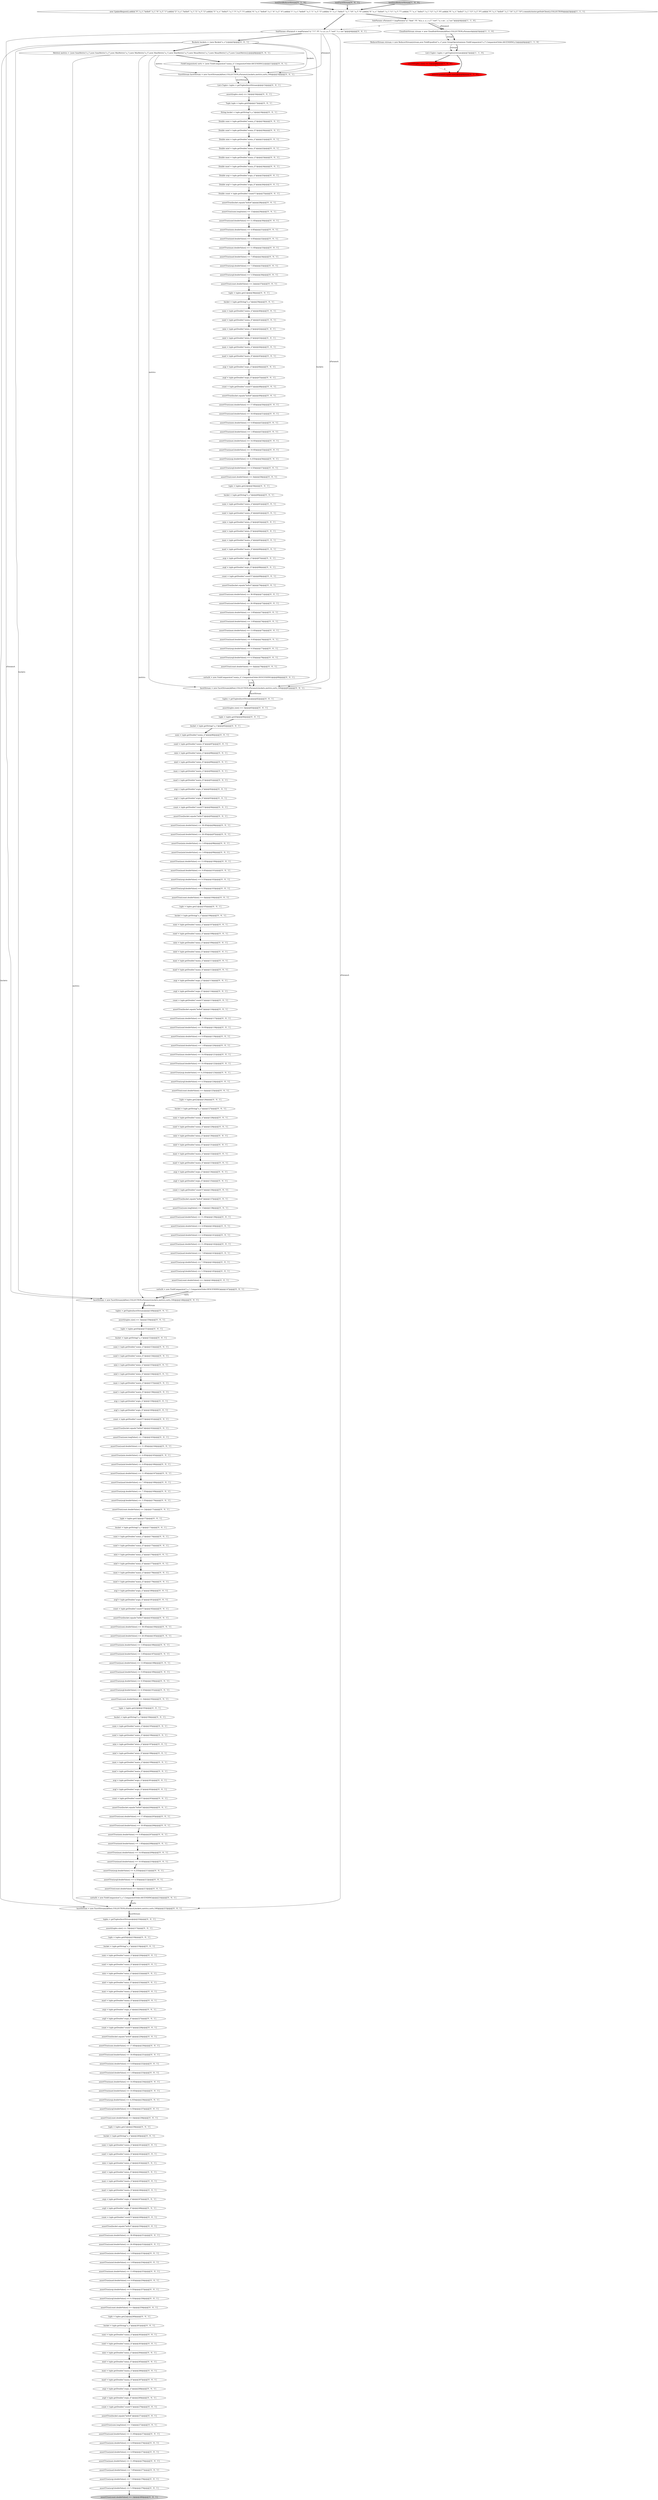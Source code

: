 digraph {
34 [style = filled, label = "avgf = tuple.getDouble(\"avg(a_f)\")@@@114@@@['0', '0', '1']", fillcolor = white, shape = ellipse image = "AAA0AAABBB3BBB"];
130 [style = filled, label = "assertTrue(sumi.doubleValue() == 38.0D)@@@184@@@['0', '0', '1']", fillcolor = white, shape = ellipse image = "AAA0AAABBB3BBB"];
113 [style = filled, label = "assertTrue(avgi.doubleValue() == 9.5D)@@@102@@@['0', '0', '1']", fillcolor = white, shape = ellipse image = "AAA0AAABBB3BBB"];
78 [style = filled, label = "minf = tuple.getDouble(\"min(a_f)\")@@@198@@@['0', '0', '1']", fillcolor = white, shape = ellipse image = "AAA0AAABBB3BBB"];
157 [style = filled, label = "mini = tuple.getDouble(\"min(a_i)\")@@@176@@@['0', '0', '1']", fillcolor = white, shape = ellipse image = "AAA0AAABBB3BBB"];
46 [style = filled, label = "sumf = tuple.getDouble(\"sum(a_f)\")@@@196@@@['0', '0', '1']", fillcolor = white, shape = ellipse image = "AAA0AAABBB3BBB"];
61 [style = filled, label = "maxi = tuple.getDouble(\"max(a_i)\")@@@90@@@['0', '0', '1']", fillcolor = white, shape = ellipse image = "AAA0AAABBB3BBB"];
71 [style = filled, label = "tuple = tuples.get(2)@@@126@@@['0', '0', '1']", fillcolor = white, shape = ellipse image = "AAA0AAABBB3BBB"];
179 [style = filled, label = "count = tuple.getDouble(\"count(*)\")@@@48@@@['0', '0', '1']", fillcolor = white, shape = ellipse image = "AAA0AAABBB3BBB"];
182 [style = filled, label = "mini = tuple.getDouble(\"min(a_i)\")@@@88@@@['0', '0', '1']", fillcolor = white, shape = ellipse image = "AAA0AAABBB3BBB"];
191 [style = filled, label = "assertTrue(count.doubleValue() == 4)@@@104@@@['0', '0', '1']", fillcolor = white, shape = ellipse image = "AAA0AAABBB3BBB"];
195 [style = filled, label = "sumi = tuple.getDouble(\"sum(a_i)\")@@@262@@@['0', '0', '1']", fillcolor = white, shape = ellipse image = "AAA0AAABBB3BBB"];
136 [style = filled, label = "Tuple tuple = tuples.get(0)@@@17@@@['0', '0', '1']", fillcolor = white, shape = ellipse image = "AAA0AAABBB3BBB"];
203 [style = filled, label = "avgi = tuple.getDouble(\"avg(a_i)\")@@@92@@@['0', '0', '1']", fillcolor = white, shape = ellipse image = "AAA0AAABBB3BBB"];
223 [style = filled, label = "assertTrue(mini.doubleValue() == 3.0D)@@@253@@@['0', '0', '1']", fillcolor = white, shape = ellipse image = "AAA0AAABBB3BBB"];
95 [style = filled, label = "assertTrue(avgf.doubleValue() == 5.5D)@@@279@@@['0', '0', '1']", fillcolor = white, shape = ellipse image = "AAA0AAABBB3BBB"];
7 [style = filled, label = "testZeroReducerStream['0', '1', '0']", fillcolor = lightgray, shape = diamond image = "AAA0AAABBB2BBB"];
144 [style = filled, label = "assertTrue(sumi.longValue() == 15)@@@272@@@['0', '0', '1']", fillcolor = white, shape = ellipse image = "AAA0AAABBB3BBB"];
54 [style = filled, label = "assertTrue(minf.doubleValue() == 3.0D)@@@187@@@['0', '0', '1']", fillcolor = white, shape = ellipse image = "AAA0AAABBB3BBB"];
27 [style = filled, label = "assertTrue(avgi.doubleValue() == 7.5D)@@@144@@@['0', '0', '1']", fillcolor = white, shape = ellipse image = "AAA0AAABBB3BBB"];
73 [style = filled, label = "bucket = tuple.getString(\"a_s\")@@@219@@@['0', '0', '1']", fillcolor = white, shape = ellipse image = "AAA0AAABBB3BBB"];
269 [style = filled, label = "count = tuple.getDouble(\"count(*)\")@@@69@@@['0', '0', '1']", fillcolor = white, shape = ellipse image = "AAA0AAABBB3BBB"];
48 [style = filled, label = "SolrParams sParamsA = mapParams(\"q\",\"*:*\",\"fl\",\"a_s,a_i,a_f\",\"sort\",\"a_s asc\")@@@4@@@['0', '0', '1']", fillcolor = white, shape = ellipse image = "AAA0AAABBB3BBB"];
40 [style = filled, label = "assertTrue(sumi.doubleValue() == 17.0D)@@@205@@@['0', '0', '1']", fillcolor = white, shape = ellipse image = "AAA0AAABBB3BBB"];
255 [style = filled, label = "count = tuple.getDouble(\"count(*)\")@@@270@@@['0', '0', '1']", fillcolor = white, shape = ellipse image = "AAA0AAABBB3BBB"];
246 [style = filled, label = "tuples = getTuples(facetStream)@@@82@@@['0', '0', '1']", fillcolor = white, shape = ellipse image = "AAA0AAABBB3BBB"];
10 [style = filled, label = "assertTrue(count.doubleValue() == 4)@@@58@@@['0', '0', '1']", fillcolor = white, shape = ellipse image = "AAA0AAABBB3BBB"];
190 [style = filled, label = "sorts(0( = new FieldComparator(\"a_s\",ComparatorOrder.ASCENDING)@@@214@@@['0', '0', '1']", fillcolor = white, shape = ellipse image = "AAA0AAABBB3BBB"];
91 [style = filled, label = "count = tuple.getDouble(\"count(*)\")@@@115@@@['0', '0', '1']", fillcolor = white, shape = ellipse image = "AAA0AAABBB3BBB"];
221 [style = filled, label = "assertTrue(avgf.doubleValue() == 6.5D)@@@103@@@['0', '0', '1']", fillcolor = white, shape = ellipse image = "AAA0AAABBB3BBB"];
47 [style = filled, label = "avgf = tuple.getDouble(\"avg(a_f)\")@@@68@@@['0', '0', '1']", fillcolor = white, shape = ellipse image = "AAA0AAABBB3BBB"];
141 [style = filled, label = "assertTrue(maxf.doubleValue() == 10.0D)@@@122@@@['0', '0', '1']", fillcolor = white, shape = ellipse image = "AAA0AAABBB3BBB"];
254 [style = filled, label = "avgf = tuple.getDouble(\"avg(a_f)\")@@@227@@@['0', '0', '1']", fillcolor = white, shape = ellipse image = "AAA0AAABBB3BBB"];
84 [style = filled, label = "assertTrue(sumf.doubleValue() == 11.0D)@@@164@@@['0', '0', '1']", fillcolor = white, shape = ellipse image = "AAA0AAABBB3BBB"];
245 [style = filled, label = "assertTrue(avgf.doubleValue() == 5.5D)@@@170@@@['0', '0', '1']", fillcolor = white, shape = ellipse image = "AAA0AAABBB3BBB"];
268 [style = filled, label = "bucket = tuple.getString(\"a_s\")@@@152@@@['0', '0', '1']", fillcolor = white, shape = ellipse image = "AAA0AAABBB3BBB"];
77 [style = filled, label = "bucket = tuple.getString(\"a_s\")@@@85@@@['0', '0', '1']", fillcolor = white, shape = ellipse image = "AAA0AAABBB3BBB"];
81 [style = filled, label = "assertTrue(sumf.doubleValue() == 11.0D)@@@139@@@['0', '0', '1']", fillcolor = white, shape = ellipse image = "AAA0AAABBB3BBB"];
213 [style = filled, label = "maxf = tuple.getDouble(\"max(a_f)\")@@@91@@@['0', '0', '1']", fillcolor = white, shape = ellipse image = "AAA0AAABBB3BBB"];
148 [style = filled, label = "sorts(0( = new FieldComparator(\"a_s\",ComparatorOrder.DESCENDING)@@@147@@@['0', '0', '1']", fillcolor = white, shape = ellipse image = "AAA0AAABBB3BBB"];
251 [style = filled, label = "tuple = tuples.get(2)@@@260@@@['0', '0', '1']", fillcolor = white, shape = ellipse image = "AAA0AAABBB3BBB"];
176 [style = filled, label = "assert(tuples.size() == 3)@@@217@@@['0', '0', '1']", fillcolor = white, shape = ellipse image = "AAA0AAABBB3BBB"];
271 [style = filled, label = "assertTrue(maxf.doubleValue() == 7.0D)@@@143@@@['0', '0', '1']", fillcolor = white, shape = ellipse image = "AAA0AAABBB3BBB"];
115 [style = filled, label = "avgf = tuple.getDouble(\"avg(a_f)\")@@@135@@@['0', '0', '1']", fillcolor = white, shape = ellipse image = "AAA0AAABBB3BBB"];
170 [style = filled, label = "assertTrue(sumi.longValue() == 15)@@@163@@@['0', '0', '1']", fillcolor = white, shape = ellipse image = "AAA0AAABBB3BBB"];
22 [style = filled, label = "assertTrue(maxi.doubleValue() == 13.0D)@@@75@@@['0', '0', '1']", fillcolor = white, shape = ellipse image = "AAA0AAABBB3BBB"];
100 [style = filled, label = "assertTrue(sumi.longValue() == 15)@@@138@@@['0', '0', '1']", fillcolor = white, shape = ellipse image = "AAA0AAABBB3BBB"];
140 [style = filled, label = "assertTrue(mini.doubleValue() == 3.0D)@@@186@@@['0', '0', '1']", fillcolor = white, shape = ellipse image = "AAA0AAABBB3BBB"];
150 [style = filled, label = "assertTrue(sumf.doubleValue() == 18.0D)@@@51@@@['0', '0', '1']", fillcolor = white, shape = ellipse image = "AAA0AAABBB3BBB"];
202 [style = filled, label = "minf = tuple.getDouble(\"min(a_f)\")@@@223@@@['0', '0', '1']", fillcolor = white, shape = ellipse image = "AAA0AAABBB3BBB"];
217 [style = filled, label = "avgf = tuple.getDouble(\"avg(a_f)\")@@@181@@@['0', '0', '1']", fillcolor = white, shape = ellipse image = "AAA0AAABBB3BBB"];
232 [style = filled, label = "avgi = tuple.getDouble(\"avg(a_i)\")@@@67@@@['0', '0', '1']", fillcolor = white, shape = ellipse image = "AAA0AAABBB3BBB"];
258 [style = filled, label = "assertTrue(count.doubleValue() == 4)@@@125@@@['0', '0', '1']", fillcolor = white, shape = ellipse image = "AAA0AAABBB3BBB"];
79 [style = filled, label = "sorts(0( = new FieldComparator(\"sum(a_i)\",ComparatorOrder.DESCENDING)@@@80@@@['0', '0', '1']", fillcolor = white, shape = ellipse image = "AAA0AAABBB3BBB"];
249 [style = filled, label = "tuple = tuples.get(0)@@@84@@@['0', '0', '1']", fillcolor = white, shape = ellipse image = "AAA0AAABBB3BBB"];
239 [style = filled, label = "assertTrue(maxi.doubleValue() == 13.0D)@@@188@@@['0', '0', '1']", fillcolor = white, shape = ellipse image = "AAA0AAABBB3BBB"];
36 [style = filled, label = "assertTrue(minf.doubleValue() == 1.0D)@@@233@@@['0', '0', '1']", fillcolor = white, shape = ellipse image = "AAA0AAABBB3BBB"];
90 [style = filled, label = "Double count = tuple.getDouble(\"count(*)\")@@@27@@@['0', '0', '1']", fillcolor = white, shape = ellipse image = "AAA0AAABBB3BBB"];
241 [style = filled, label = "tuple = tuples.get(0)@@@218@@@['0', '0', '1']", fillcolor = white, shape = ellipse image = "AAA0AAABBB3BBB"];
153 [style = filled, label = "assertTrue(bucket.equals(\"hello0\"))@@@229@@@['0', '0', '1']", fillcolor = white, shape = ellipse image = "AAA0AAABBB3BBB"];
172 [style = filled, label = "assertTrue(mini.doubleValue() == 4.0D)@@@274@@@['0', '0', '1']", fillcolor = white, shape = ellipse image = "AAA0AAABBB3BBB"];
262 [style = filled, label = "testFacetStream['0', '0', '1']", fillcolor = lightgray, shape = diamond image = "AAA0AAABBB3BBB"];
147 [style = filled, label = "sumf = tuple.getDouble(\"sum(a_f)\")@@@263@@@['0', '0', '1']", fillcolor = white, shape = ellipse image = "AAA0AAABBB3BBB"];
42 [style = filled, label = "mini = tuple.getDouble(\"min(a_i)\")@@@264@@@['0', '0', '1']", fillcolor = white, shape = ellipse image = "AAA0AAABBB3BBB"];
180 [style = filled, label = "assertTrue(sumi.doubleValue() == 17.0D)@@@230@@@['0', '0', '1']", fillcolor = white, shape = ellipse image = "AAA0AAABBB3BBB"];
263 [style = filled, label = "maxi = tuple.getDouble(\"max(a_i)\")@@@65@@@['0', '0', '1']", fillcolor = white, shape = ellipse image = "AAA0AAABBB3BBB"];
275 [style = filled, label = "maxf = tuple.getDouble(\"max(a_f)\")@@@66@@@['0', '0', '1']", fillcolor = white, shape = ellipse image = "AAA0AAABBB3BBB"];
270 [style = filled, label = "assertTrue(maxf.doubleValue() == 7.0D)@@@34@@@['0', '0', '1']", fillcolor = white, shape = ellipse image = "AAA0AAABBB3BBB"];
109 [style = filled, label = "avgf = tuple.getDouble(\"avg(a_f)\")@@@47@@@['0', '0', '1']", fillcolor = white, shape = ellipse image = "AAA0AAABBB3BBB"];
57 [style = filled, label = "facetStream = new FacetStream(zkHost,COLLECTION,sParamsA,buckets,metrics,sorts,100)@@@148@@@['0', '0', '1']", fillcolor = white, shape = ellipse image = "AAA0AAABBB3BBB"];
264 [style = filled, label = "sumi = tuple.getDouble(\"sum(a_i)\")@@@128@@@['0', '0', '1']", fillcolor = white, shape = ellipse image = "AAA0AAABBB3BBB"];
158 [style = filled, label = "assertTrue(maxi.doubleValue() == 13.0D)@@@100@@@['0', '0', '1']", fillcolor = white, shape = ellipse image = "AAA0AAABBB3BBB"];
162 [style = filled, label = "assertTrue(maxi.doubleValue() == 11.0D)@@@142@@@['0', '0', '1']", fillcolor = white, shape = ellipse image = "AAA0AAABBB3BBB"];
131 [style = filled, label = "assertTrue(maxi.doubleValue() == 14.0D)@@@54@@@['0', '0', '1']", fillcolor = white, shape = ellipse image = "AAA0AAABBB3BBB"];
19 [style = filled, label = "assertTrue(bucket.equals(\"hello3\"))@@@95@@@['0', '0', '1']", fillcolor = white, shape = ellipse image = "AAA0AAABBB3BBB"];
154 [style = filled, label = "assertTrue(avgi.doubleValue() == 4.25D)@@@123@@@['0', '0', '1']", fillcolor = white, shape = ellipse image = "AAA0AAABBB3BBB"];
32 [style = filled, label = "assertTrue(maxf.doubleValue() == 7.0D)@@@277@@@['0', '0', '1']", fillcolor = white, shape = ellipse image = "AAA0AAABBB3BBB"];
93 [style = filled, label = "List<Tuple> tuples = getTuples(facetStream)@@@15@@@['0', '0', '1']", fillcolor = white, shape = ellipse image = "AAA0AAABBB3BBB"];
107 [style = filled, label = "assertTrue(maxi.doubleValue() == 11.0D)@@@276@@@['0', '0', '1']", fillcolor = white, shape = ellipse image = "AAA0AAABBB3BBB"];
106 [style = filled, label = "maxi = tuple.getDouble(\"max(a_i)\")@@@245@@@['0', '0', '1']", fillcolor = white, shape = ellipse image = "AAA0AAABBB3BBB"];
51 [style = filled, label = "assertTrue(minf.doubleValue() == 1.0D)@@@120@@@['0', '0', '1']", fillcolor = white, shape = ellipse image = "AAA0AAABBB3BBB"];
112 [style = filled, label = "assertTrue(mini.doubleValue() == 0.0D)@@@207@@@['0', '0', '1']", fillcolor = white, shape = ellipse image = "AAA0AAABBB3BBB"];
122 [style = filled, label = "assertTrue(minf.doubleValue() == 3.0D)@@@99@@@['0', '0', '1']", fillcolor = white, shape = ellipse image = "AAA0AAABBB3BBB"];
126 [style = filled, label = "assertTrue(avgf.doubleValue() == 6.5D)@@@78@@@['0', '0', '1']", fillcolor = white, shape = ellipse image = "AAA0AAABBB3BBB"];
149 [style = filled, label = "maxf = tuple.getDouble(\"max(a_f)\")@@@112@@@['0', '0', '1']", fillcolor = white, shape = ellipse image = "AAA0AAABBB3BBB"];
97 [style = filled, label = "assertTrue(sumf.doubleValue() == 11.0D)@@@273@@@['0', '0', '1']", fillcolor = white, shape = ellipse image = "AAA0AAABBB3BBB"];
207 [style = filled, label = "assertTrue(avgi.doubleValue() == 4.25D)@@@211@@@['0', '0', '1']", fillcolor = white, shape = ellipse image = "AAA0AAABBB3BBB"];
208 [style = filled, label = "sumi = tuple.getDouble(\"sum(a_i)\")@@@61@@@['0', '0', '1']", fillcolor = white, shape = ellipse image = "AAA0AAABBB3BBB"];
41 [style = filled, label = "assertTrue(maxf.doubleValue() == 10.0D)@@@55@@@['0', '0', '1']", fillcolor = white, shape = ellipse image = "AAA0AAABBB3BBB"];
168 [style = filled, label = "minf = tuple.getDouble(\"min(a_f)\")@@@177@@@['0', '0', '1']", fillcolor = white, shape = ellipse image = "AAA0AAABBB3BBB"];
261 [style = filled, label = "bucket = tuple.getString(\"a_s\")@@@39@@@['0', '0', '1']", fillcolor = white, shape = ellipse image = "AAA0AAABBB3BBB"];
257 [style = filled, label = "assertTrue(maxi.doubleValue() == 14.0D)@@@209@@@['0', '0', '1']", fillcolor = white, shape = ellipse image = "AAA0AAABBB3BBB"];
194 [style = filled, label = "minf = tuple.getDouble(\"min(a_f)\")@@@89@@@['0', '0', '1']", fillcolor = white, shape = ellipse image = "AAA0AAABBB3BBB"];
267 [style = filled, label = "avgf = tuple.getDouble(\"avg(a_f)\")@@@93@@@['0', '0', '1']", fillcolor = white, shape = ellipse image = "AAA0AAABBB3BBB"];
110 [style = filled, label = "assertTrue(sumi.doubleValue() == 17.0D)@@@117@@@['0', '0', '1']", fillcolor = white, shape = ellipse image = "AAA0AAABBB3BBB"];
20 [style = filled, label = "assertTrue(avgf.doubleValue() == 4.5D)@@@212@@@['0', '0', '1']", fillcolor = white, shape = ellipse image = "AAA0AAABBB3BBB"];
9 [style = filled, label = "assertTrue(minf.doubleValue() == 1.0D)@@@208@@@['0', '0', '1']", fillcolor = white, shape = ellipse image = "AAA0AAABBB3BBB"];
74 [style = filled, label = "assertTrue(avgi.doubleValue() == 7.5D)@@@278@@@['0', '0', '1']", fillcolor = white, shape = ellipse image = "AAA0AAABBB3BBB"];
116 [style = filled, label = "Metric(( metrics = {new SumMetric(\"a_i\"),new SumMetric(\"a_f\"),new MinMetric(\"a_i\"),new MinMetric(\"a_f\"),new MaxMetric(\"a_i\"),new MaxMetric(\"a_f\"),new MeanMetric(\"a_i\"),new MeanMetric(\"a_f\"),new CountMetric()}@@@8@@@['0', '0', '1']", fillcolor = white, shape = ellipse image = "AAA0AAABBB3BBB"];
56 [style = filled, label = "sumf = tuple.getDouble(\"sum(a_f)\")@@@108@@@['0', '0', '1']", fillcolor = white, shape = ellipse image = "AAA0AAABBB3BBB"];
175 [style = filled, label = "assertTrue(sumi.doubleValue() == 38.0D)@@@96@@@['0', '0', '1']", fillcolor = white, shape = ellipse image = "AAA0AAABBB3BBB"];
44 [style = filled, label = "assertTrue(count.doubleValue() == 4)@@@259@@@['0', '0', '1']", fillcolor = white, shape = ellipse image = "AAA0AAABBB3BBB"];
201 [style = filled, label = "tuples = getTuples(facetStream)@@@149@@@['0', '0', '1']", fillcolor = white, shape = ellipse image = "AAA0AAABBB3BBB"];
98 [style = filled, label = "assertTrue(bucket.equals(\"hello0\"))@@@116@@@['0', '0', '1']", fillcolor = white, shape = ellipse image = "AAA0AAABBB3BBB"];
104 [style = filled, label = "assertTrue(count.doubleValue() == 4)@@@79@@@['0', '0', '1']", fillcolor = white, shape = ellipse image = "AAA0AAABBB3BBB"];
165 [style = filled, label = "Double avgi = tuple.getDouble(\"avg(a_i)\")@@@25@@@['0', '0', '1']", fillcolor = white, shape = ellipse image = "AAA0AAABBB3BBB"];
193 [style = filled, label = "assertTrue(minf.doubleValue() == 4.0D)@@@166@@@['0', '0', '1']", fillcolor = white, shape = ellipse image = "AAA0AAABBB3BBB"];
88 [style = filled, label = "assertTrue(sumf.doubleValue() == 18.0D)@@@206@@@['0', '0', '1']", fillcolor = white, shape = ellipse image = "AAA0AAABBB3BBB"];
231 [style = filled, label = "bucket = tuple.getString(\"a_s\")@@@240@@@['0', '0', '1']", fillcolor = white, shape = ellipse image = "AAA0AAABBB3BBB"];
233 [style = filled, label = "assertTrue(minf.doubleValue() == 3.0D)@@@74@@@['0', '0', '1']", fillcolor = white, shape = ellipse image = "AAA0AAABBB3BBB"];
266 [style = filled, label = "assert(tuples.size() == 3)@@@16@@@['0', '0', '1']", fillcolor = white, shape = ellipse image = "AAA0AAABBB3BBB"];
279 [style = filled, label = "avgi = tuple.getDouble(\"avg(a_i)\")@@@159@@@['0', '0', '1']", fillcolor = white, shape = ellipse image = "AAA0AAABBB3BBB"];
218 [style = filled, label = "maxi = tuple.getDouble(\"max(a_i)\")@@@132@@@['0', '0', '1']", fillcolor = white, shape = ellipse image = "AAA0AAABBB3BBB"];
265 [style = filled, label = "assertTrue(avgf.doubleValue() == 6.5D)@@@191@@@['0', '0', '1']", fillcolor = white, shape = ellipse image = "AAA0AAABBB3BBB"];
58 [style = filled, label = "avgi = tuple.getDouble(\"avg(a_i)\")@@@201@@@['0', '0', '1']", fillcolor = white, shape = ellipse image = "AAA0AAABBB3BBB"];
156 [style = filled, label = "assertTrue(mini.doubleValue() == 3.0D)@@@73@@@['0', '0', '1']", fillcolor = white, shape = ellipse image = "AAA0AAABBB3BBB"];
197 [style = filled, label = "tuple = tuples.get(1)@@@105@@@['0', '0', '1']", fillcolor = white, shape = ellipse image = "AAA0AAABBB3BBB"];
38 [style = filled, label = "Double mini = tuple.getDouble(\"min(a_i)\")@@@21@@@['0', '0', '1']", fillcolor = white, shape = ellipse image = "AAA0AAABBB3BBB"];
171 [style = filled, label = "assertTrue(avgi.doubleValue() == 9.5D)@@@190@@@['0', '0', '1']", fillcolor = white, shape = ellipse image = "AAA0AAABBB3BBB"];
99 [style = filled, label = "assertTrue(sumf.doubleValue() == 18.0D)@@@231@@@['0', '0', '1']", fillcolor = white, shape = ellipse image = "AAA0AAABBB3BBB"];
120 [style = filled, label = "assertTrue(avgf.doubleValue() == 4.5D)@@@57@@@['0', '0', '1']", fillcolor = white, shape = ellipse image = "AAA0AAABBB3BBB"];
272 [style = filled, label = "sumi = tuple.getDouble(\"sum(a_i)\")@@@195@@@['0', '0', '1']", fillcolor = white, shape = ellipse image = "AAA0AAABBB3BBB"];
226 [style = filled, label = "assertTrue(count.doubleValue() == 2)@@@146@@@['0', '0', '1']", fillcolor = white, shape = ellipse image = "AAA0AAABBB3BBB"];
16 [style = filled, label = "assertTrue(mini.doubleValue() == 3.0D)@@@98@@@['0', '0', '1']", fillcolor = white, shape = ellipse image = "AAA0AAABBB3BBB"];
159 [style = filled, label = "minf = tuple.getDouble(\"min(a_f)\")@@@156@@@['0', '0', '1']", fillcolor = white, shape = ellipse image = "AAA0AAABBB3BBB"];
45 [style = filled, label = "maxf = tuple.getDouble(\"max(a_f)\")@@@267@@@['0', '0', '1']", fillcolor = white, shape = ellipse image = "AAA0AAABBB3BBB"];
237 [style = filled, label = "mini = tuple.getDouble(\"min(a_i)\")@@@42@@@['0', '0', '1']", fillcolor = white, shape = ellipse image = "AAA0AAABBB3BBB"];
62 [style = filled, label = "assertTrue(maxf.doubleValue() == 7.0D)@@@168@@@['0', '0', '1']", fillcolor = white, shape = ellipse image = "AAA0AAABBB3BBB"];
21 [style = filled, label = "assertTrue(maxi.doubleValue() == 14.0D)@@@234@@@['0', '0', '1']", fillcolor = white, shape = ellipse image = "AAA0AAABBB3BBB"];
29 [style = filled, label = "assertTrue(bucket.equals(\"hello0\"))@@@204@@@['0', '0', '1']", fillcolor = white, shape = ellipse image = "AAA0AAABBB3BBB"];
169 [style = filled, label = "assertTrue(sumf.doubleValue() == 26.0D)@@@185@@@['0', '0', '1']", fillcolor = white, shape = ellipse image = "AAA0AAABBB3BBB"];
30 [style = filled, label = "assertTrue(bucket.equals(\"hello4\"))@@@137@@@['0', '0', '1']", fillcolor = white, shape = ellipse image = "AAA0AAABBB3BBB"];
234 [style = filled, label = "maxf = tuple.getDouble(\"max(a_f)\")@@@45@@@['0', '0', '1']", fillcolor = white, shape = ellipse image = "AAA0AAABBB3BBB"];
192 [style = filled, label = "minf = tuple.getDouble(\"min(a_f)\")@@@43@@@['0', '0', '1']", fillcolor = white, shape = ellipse image = "AAA0AAABBB3BBB"];
243 [style = filled, label = "maxf = tuple.getDouble(\"max(a_f)\")@@@246@@@['0', '0', '1']", fillcolor = white, shape = ellipse image = "AAA0AAABBB3BBB"];
128 [style = filled, label = "sumi = tuple.getDouble(\"sum(a_i)\")@@@107@@@['0', '0', '1']", fillcolor = white, shape = ellipse image = "AAA0AAABBB3BBB"];
70 [style = filled, label = "assertTrue(bucket.equals(\"hello3\"))@@@183@@@['0', '0', '1']", fillcolor = white, shape = ellipse image = "AAA0AAABBB3BBB"];
24 [style = filled, label = "maxi = tuple.getDouble(\"max(a_i)\")@@@44@@@['0', '0', '1']", fillcolor = white, shape = ellipse image = "AAA0AAABBB3BBB"];
167 [style = filled, label = "assertTrue(minf.doubleValue() == 3.0D)@@@254@@@['0', '0', '1']", fillcolor = white, shape = ellipse image = "AAA0AAABBB3BBB"];
252 [style = filled, label = "assertTrue(count.doubleValue() == 4)@@@238@@@['0', '0', '1']", fillcolor = white, shape = ellipse image = "AAA0AAABBB3BBB"];
198 [style = filled, label = "avgf = tuple.getDouble(\"avg(a_f)\")@@@269@@@['0', '0', '1']", fillcolor = white, shape = ellipse image = "AAA0AAABBB3BBB"];
3 [style = filled, label = "SolrParams sParamsA = mapParams(\"q\",\"blah\",\"fl\",\"id,a_s, a_i, a_f\",\"sort\",\"a_s asc , a_f asc\")@@@4@@@['1', '1', '0']", fillcolor = white, shape = ellipse image = "AAA0AAABBB1BBB"];
117 [style = filled, label = "assertTrue(minf.doubleValue() == 4.0D)@@@32@@@['0', '0', '1']", fillcolor = white, shape = ellipse image = "AAA0AAABBB3BBB"];
83 [style = filled, label = "maxf = tuple.getDouble(\"max(a_f)\")@@@225@@@['0', '0', '1']", fillcolor = white, shape = ellipse image = "AAA0AAABBB3BBB"];
152 [style = filled, label = "assertTrue(avgi.doubleValue() == 7.5D)@@@35@@@['0', '0', '1']", fillcolor = white, shape = ellipse image = "AAA0AAABBB3BBB"];
59 [style = filled, label = "assertTrue(maxi.doubleValue() == 14.0D)@@@121@@@['0', '0', '1']", fillcolor = white, shape = ellipse image = "AAA0AAABBB3BBB"];
123 [style = filled, label = "maxf = tuple.getDouble(\"max(a_f)\")@@@158@@@['0', '0', '1']", fillcolor = white, shape = ellipse image = "AAA0AAABBB3BBB"];
181 [style = filled, label = "assertTrue(bucket.equals(\"hello3\"))@@@250@@@['0', '0', '1']", fillcolor = white, shape = ellipse image = "AAA0AAABBB3BBB"];
76 [style = filled, label = "assertTrue(avgf.doubleValue() == 5.5D)@@@36@@@['0', '0', '1']", fillcolor = white, shape = ellipse image = "AAA0AAABBB3BBB"];
259 [style = filled, label = "assertTrue(avgf.doubleValue() == 5.5D)@@@145@@@['0', '0', '1']", fillcolor = white, shape = ellipse image = "AAA0AAABBB3BBB"];
39 [style = filled, label = "bucket = tuple.getString(\"a_s\")@@@173@@@['0', '0', '1']", fillcolor = white, shape = ellipse image = "AAA0AAABBB3BBB"];
86 [style = filled, label = "sumi = tuple.getDouble(\"sum(a_i)\")@@@220@@@['0', '0', '1']", fillcolor = white, shape = ellipse image = "AAA0AAABBB3BBB"];
240 [style = filled, label = "tuple = tuples.get(1)@@@239@@@['0', '0', '1']", fillcolor = white, shape = ellipse image = "AAA0AAABBB3BBB"];
8 [style = filled, label = "assertEquals(0,tuples.size())@@@8@@@['0', '1', '0']", fillcolor = red, shape = ellipse image = "AAA1AAABBB2BBB"];
66 [style = filled, label = "assertTrue(maxf.doubleValue() == 9.0D)@@@101@@@['0', '0', '1']", fillcolor = white, shape = ellipse image = "AAA0AAABBB3BBB"];
87 [style = filled, label = "sumf = tuple.getDouble(\"sum(a_f)\")@@@175@@@['0', '0', '1']", fillcolor = white, shape = ellipse image = "AAA0AAABBB3BBB"];
186 [style = filled, label = "mini = tuple.getDouble(\"min(a_i)\")@@@130@@@['0', '0', '1']", fillcolor = white, shape = ellipse image = "AAA0AAABBB3BBB"];
219 [style = filled, label = "assertTrue(avgi.doubleValue() == 4.25D)@@@236@@@['0', '0', '1']", fillcolor = white, shape = ellipse image = "AAA0AAABBB3BBB"];
145 [style = filled, label = "assertTrue(sumi.doubleValue() == 17.0D)@@@50@@@['0', '0', '1']", fillcolor = white, shape = ellipse image = "AAA0AAABBB3BBB"];
151 [style = filled, label = "assertTrue(mini.doubleValue() == 4.0D)@@@165@@@['0', '0', '1']", fillcolor = white, shape = ellipse image = "AAA0AAABBB3BBB"];
132 [style = filled, label = "count = tuple.getDouble(\"count(*)\")@@@161@@@['0', '0', '1']", fillcolor = white, shape = ellipse image = "AAA0AAABBB3BBB"];
53 [style = filled, label = "minf = tuple.getDouble(\"min(a_f)\")@@@64@@@['0', '0', '1']", fillcolor = white, shape = ellipse image = "AAA0AAABBB3BBB"];
127 [style = filled, label = "assert(tuples.size() == 3)@@@150@@@['0', '0', '1']", fillcolor = white, shape = ellipse image = "AAA0AAABBB3BBB"];
139 [style = filled, label = "assertTrue(avgf.doubleValue() == 6.5D)@@@258@@@['0', '0', '1']", fillcolor = white, shape = ellipse image = "AAA0AAABBB3BBB"];
163 [style = filled, label = "avgi = tuple.getDouble(\"avg(a_i)\")@@@247@@@['0', '0', '1']", fillcolor = white, shape = ellipse image = "AAA0AAABBB3BBB"];
188 [style = filled, label = "assertTrue(sumi.doubleValue() == 38.0D)@@@71@@@['0', '0', '1']", fillcolor = white, shape = ellipse image = "AAA0AAABBB3BBB"];
96 [style = filled, label = "mini = tuple.getDouble(\"min(a_i)\")@@@243@@@['0', '0', '1']", fillcolor = white, shape = ellipse image = "AAA0AAABBB3BBB"];
242 [style = filled, label = "assertTrue(bucket.equals(\"hello4\"))@@@28@@@['0', '0', '1']", fillcolor = white, shape = ellipse image = "AAA0AAABBB3BBB"];
277 [style = filled, label = "sumf = tuple.getDouble(\"sum(a_f)\")@@@221@@@['0', '0', '1']", fillcolor = white, shape = ellipse image = "AAA0AAABBB3BBB"];
35 [style = filled, label = "count = tuple.getDouble(\"count(*)\")@@@94@@@['0', '0', '1']", fillcolor = white, shape = ellipse image = "AAA0AAABBB3BBB"];
143 [style = filled, label = "count = tuple.getDouble(\"count(*)\")@@@203@@@['0', '0', '1']", fillcolor = white, shape = ellipse image = "AAA0AAABBB3BBB"];
247 [style = filled, label = "sumf = tuple.getDouble(\"sum(a_f)\")@@@87@@@['0', '0', '1']", fillcolor = white, shape = ellipse image = "AAA0AAABBB3BBB"];
111 [style = filled, label = "count = tuple.getDouble(\"count(*)\")@@@136@@@['0', '0', '1']", fillcolor = white, shape = ellipse image = "AAA0AAABBB3BBB"];
212 [style = filled, label = "maxf = tuple.getDouble(\"max(a_f)\")@@@200@@@['0', '0', '1']", fillcolor = white, shape = ellipse image = "AAA0AAABBB3BBB"];
280 [style = filled, label = "sumf = tuple.getDouble(\"sum(a_f)\")@@@62@@@['0', '0', '1']", fillcolor = white, shape = ellipse image = "AAA0AAABBB3BBB"];
103 [style = filled, label = "assertTrue(bucket.equals(\"hello3\"))@@@70@@@['0', '0', '1']", fillcolor = white, shape = ellipse image = "AAA0AAABBB3BBB"];
205 [style = filled, label = "avgi = tuple.getDouble(\"avg(a_i)\")@@@226@@@['0', '0', '1']", fillcolor = white, shape = ellipse image = "AAA0AAABBB3BBB"];
200 [style = filled, label = "maxf = tuple.getDouble(\"max(a_f)\")@@@133@@@['0', '0', '1']", fillcolor = white, shape = ellipse image = "AAA0AAABBB3BBB"];
236 [style = filled, label = "assertTrue(bucket.equals(\"hello4\"))@@@271@@@['0', '0', '1']", fillcolor = white, shape = ellipse image = "AAA0AAABBB3BBB"];
199 [style = filled, label = "sumi = tuple.getDouble(\"sum(a_i)\")@@@174@@@['0', '0', '1']", fillcolor = white, shape = ellipse image = "AAA0AAABBB3BBB"];
250 [style = filled, label = "avgf = tuple.getDouble(\"avg(a_f)\")@@@160@@@['0', '0', '1']", fillcolor = white, shape = ellipse image = "AAA0AAABBB3BBB"];
274 [style = filled, label = "tuple = tuples.get(2)@@@193@@@['0', '0', '1']", fillcolor = white, shape = ellipse image = "AAA0AAABBB3BBB"];
75 [style = filled, label = "assertTrue(maxi.doubleValue() == 13.0D)@@@255@@@['0', '0', '1']", fillcolor = white, shape = ellipse image = "AAA0AAABBB3BBB"];
94 [style = filled, label = "Double sumf = tuple.getDouble(\"sum(a_f)\")@@@20@@@['0', '0', '1']", fillcolor = white, shape = ellipse image = "AAA0AAABBB3BBB"];
215 [style = filled, label = "assertTrue(maxf.doubleValue() == 9.0D)@@@256@@@['0', '0', '1']", fillcolor = white, shape = ellipse image = "AAA0AAABBB3BBB"];
238 [style = filled, label = "assertTrue(minf.doubleValue() == 4.0D)@@@275@@@['0', '0', '1']", fillcolor = white, shape = ellipse image = "AAA0AAABBB3BBB"];
23 [style = filled, label = "maxi = tuple.getDouble(\"max(a_i)\")@@@111@@@['0', '0', '1']", fillcolor = white, shape = ellipse image = "AAA0AAABBB3BBB"];
85 [style = filled, label = "assertTrue(mini.doubleValue() == 4.0D)@@@31@@@['0', '0', '1']", fillcolor = white, shape = ellipse image = "AAA0AAABBB3BBB"];
214 [style = filled, label = "bucket = tuple.getString(\"a_s\")@@@194@@@['0', '0', '1']", fillcolor = white, shape = ellipse image = "AAA0AAABBB3BBB"];
4 [style = filled, label = "CloudSolrStream stream = new CloudSolrStream(zkHost,COLLECTION,sParamsA)@@@5@@@['1', '1', '0']", fillcolor = white, shape = ellipse image = "AAA0AAABBB1BBB"];
82 [style = filled, label = "Bucket(( buckets = {new Bucket(\"a_s\")}@@@5@@@['0', '0', '1']", fillcolor = white, shape = ellipse image = "AAA0AAABBB3BBB"];
43 [style = filled, label = "String bucket = tuple.getString(\"a_s\")@@@18@@@['0', '0', '1']", fillcolor = white, shape = ellipse image = "AAA0AAABBB3BBB"];
68 [style = filled, label = "tuple = tuples.get(0)@@@151@@@['0', '0', '1']", fillcolor = white, shape = ellipse image = "AAA0AAABBB3BBB"];
52 [style = filled, label = "maxi = tuple.getDouble(\"max(a_i)\")@@@178@@@['0', '0', '1']", fillcolor = white, shape = ellipse image = "AAA0AAABBB3BBB"];
273 [style = filled, label = "avgi = tuple.getDouble(\"avg(a_i)\")@@@113@@@['0', '0', '1']", fillcolor = white, shape = ellipse image = "AAA0AAABBB3BBB"];
229 [style = filled, label = "avgi = tuple.getDouble(\"avg(a_i)\")@@@180@@@['0', '0', '1']", fillcolor = white, shape = ellipse image = "AAA0AAABBB3BBB"];
196 [style = filled, label = "assertTrue(maxf.doubleValue() == 10.0D)@@@235@@@['0', '0', '1']", fillcolor = white, shape = ellipse image = "AAA0AAABBB3BBB"];
28 [style = filled, label = "Double sumi = tuple.getDouble(\"sum(a_i)\")@@@19@@@['0', '0', '1']", fillcolor = white, shape = ellipse image = "AAA0AAABBB3BBB"];
135 [style = filled, label = "facetStream = new FacetStream(zkHost,COLLECTION,sParamsA,buckets,metrics,sorts,100)@@@215@@@['0', '0', '1']", fillcolor = white, shape = ellipse image = "AAA0AAABBB3BBB"];
146 [style = filled, label = "FacetStream facetStream = new FacetStream(zkHost,COLLECTION,sParamsA,buckets,metrics,sorts,100)@@@14@@@['0', '0', '1']", fillcolor = white, shape = ellipse image = "AAA0AAABBB3BBB"];
69 [style = filled, label = "assertTrue(avgf.doubleValue() == 4.5D)@@@124@@@['0', '0', '1']", fillcolor = white, shape = ellipse image = "AAA0AAABBB3BBB"];
204 [style = filled, label = "avgi = tuple.getDouble(\"avg(a_i)\")@@@134@@@['0', '0', '1']", fillcolor = white, shape = ellipse image = "AAA0AAABBB3BBB"];
185 [style = filled, label = "mini = tuple.getDouble(\"min(a_i)\")@@@155@@@['0', '0', '1']", fillcolor = white, shape = ellipse image = "AAA0AAABBB3BBB"];
211 [style = filled, label = "count = tuple.getDouble(\"count(*)\")@@@182@@@['0', '0', '1']", fillcolor = white, shape = ellipse image = "AAA0AAABBB3BBB"];
174 [style = filled, label = "FieldComparator(( sorts = {new FieldComparator(\"sum(a_i)\",ComparatorOrder.ASCENDING)}@@@11@@@['0', '0', '1']", fillcolor = white, shape = ellipse image = "AAA0AAABBB3BBB"];
49 [style = filled, label = "avgf = tuple.getDouble(\"avg(a_f)\")@@@202@@@['0', '0', '1']", fillcolor = white, shape = ellipse image = "AAA0AAABBB3BBB"];
189 [style = filled, label = "assertTrue(avgi.doubleValue() == 7.5D)@@@169@@@['0', '0', '1']", fillcolor = white, shape = ellipse image = "AAA0AAABBB3BBB"];
253 [style = filled, label = "assertTrue(sumf.doubleValue() == 26.0D)@@@97@@@['0', '0', '1']", fillcolor = white, shape = ellipse image = "AAA0AAABBB3BBB"];
67 [style = filled, label = "maxi = tuple.getDouble(\"max(a_i)\")@@@224@@@['0', '0', '1']", fillcolor = white, shape = ellipse image = "AAA0AAABBB3BBB"];
12 [style = filled, label = "assertTrue(minf.doubleValue() == 4.0D)@@@141@@@['0', '0', '1']", fillcolor = white, shape = ellipse image = "AAA0AAABBB3BBB"];
137 [style = filled, label = "maxi = tuple.getDouble(\"max(a_i)\")@@@199@@@['0', '0', '1']", fillcolor = white, shape = ellipse image = "AAA0AAABBB3BBB"];
65 [style = filled, label = "assertTrue(mini.doubleValue() == 0.0D)@@@232@@@['0', '0', '1']", fillcolor = white, shape = ellipse image = "AAA0AAABBB3BBB"];
26 [style = filled, label = "assertTrue(avgi.doubleValue() == 9.5D)@@@257@@@['0', '0', '1']", fillcolor = white, shape = ellipse image = "AAA0AAABBB3BBB"];
1 [style = filled, label = "ReducerStream rstream = new ReducerStream(stream,new FieldEqualitor(\"a_s\"),new GroupOperation(new FieldComparator(\"a_f\",ComparatorOrder.ASCENDING),5))@@@6@@@['1', '1', '0']", fillcolor = white, shape = ellipse image = "AAA0AAABBB1BBB"];
142 [style = filled, label = "assertTrue(sumf.doubleValue() == 26.0D)@@@72@@@['0', '0', '1']", fillcolor = white, shape = ellipse image = "AAA0AAABBB3BBB"];
177 [style = filled, label = "mini = tuple.getDouble(\"min(a_i)\")@@@197@@@['0', '0', '1']", fillcolor = white, shape = ellipse image = "AAA0AAABBB3BBB"];
276 [style = filled, label = "assertTrue(mini.doubleValue() == 4.0D)@@@140@@@['0', '0', '1']", fillcolor = white, shape = ellipse image = "AAA0AAABBB3BBB"];
6 [style = filled, label = "testZeroReducerStream['1', '0', '0']", fillcolor = lightgray, shape = diamond image = "AAA0AAABBB1BBB"];
2 [style = filled, label = "List<Tuple> tuples = getTuples(rstream)@@@7@@@['1', '1', '0']", fillcolor = white, shape = ellipse image = "AAA0AAABBB1BBB"];
17 [style = filled, label = "tuples = getTuples(facetStream)@@@216@@@['0', '0', '1']", fillcolor = white, shape = ellipse image = "AAA0AAABBB3BBB"];
14 [style = filled, label = "mini = tuple.getDouble(\"min(a_i)\")@@@63@@@['0', '0', '1']", fillcolor = white, shape = ellipse image = "AAA0AAABBB3BBB"];
55 [style = filled, label = "avgf = tuple.getDouble(\"avg(a_f)\")@@@248@@@['0', '0', '1']", fillcolor = white, shape = ellipse image = "AAA0AAABBB3BBB"];
178 [style = filled, label = "assertTrue(maxi.doubleValue() == 11.0D)@@@167@@@['0', '0', '1']", fillcolor = white, shape = ellipse image = "AAA0AAABBB3BBB"];
25 [style = filled, label = "bucket = tuple.getString(\"a_s\")@@@261@@@['0', '0', '1']", fillcolor = white, shape = ellipse image = "AAA0AAABBB3BBB"];
227 [style = filled, label = "assertTrue(count.doubleValue() == 2)@@@280@@@['0', '0', '1']", fillcolor = lightgray, shape = ellipse image = "AAA0AAABBB3BBB"];
228 [style = filled, label = "facetStream = new FacetStream(zkHost,COLLECTION,sParamsA,buckets,metrics,sorts,100)@@@81@@@['0', '0', '1']", fillcolor = white, shape = ellipse image = "AAA0AAABBB3BBB"];
244 [style = filled, label = "mini = tuple.getDouble(\"min(a_i)\")@@@109@@@['0', '0', '1']", fillcolor = white, shape = ellipse image = "AAA0AAABBB3BBB"];
37 [style = filled, label = "assertTrue(sumf.doubleValue() == 18.0D)@@@118@@@['0', '0', '1']", fillcolor = white, shape = ellipse image = "AAA0AAABBB3BBB"];
13 [style = filled, label = "assertTrue(maxi.doubleValue() == 11.0D)@@@33@@@['0', '0', '1']", fillcolor = white, shape = ellipse image = "AAA0AAABBB3BBB"];
184 [style = filled, label = "assertTrue(sumf.doubleValue() == 26.0D)@@@252@@@['0', '0', '1']", fillcolor = white, shape = ellipse image = "AAA0AAABBB3BBB"];
0 [style = filled, label = "new UpdateRequest().add(id,\"0\",\"a_s\",\"hello0\",\"a_i\",\"0\",\"a_f\",\"1\").add(id,\"2\",\"a_s\",\"hello0\",\"a_i\",\"2\",\"a_f\",\"2\").add(id,\"3\",\"a_s\",\"hello3\",\"a_i\",\"3\",\"a_f\",\"3\").add(id,\"4\",\"a_s\",\"hello4\",\"a_i\",\"4\",\"a_f\",\"4\").add(id,\"1\",\"a_s\",\"hello0\",\"a_i\",\"1\",\"a_f\",\"5\").add(id,\"5\",\"a_s\",\"hello3\",\"a_i\",\"10\",\"a_f\",\"6\").add(id,\"6\",\"a_s\",\"hello4\",\"a_i\",\"11\",\"a_f\",\"7\").add(id,\"7\",\"a_s\",\"hello3\",\"a_i\",\"12\",\"a_f\",\"8\").add(id,\"8\",\"a_s\",\"hello3\",\"a_i\",\"13\",\"a_f\",\"9\").add(id,\"9\",\"a_s\",\"hello0\",\"a_i\",\"14\",\"a_f\",\"10\").commit(cluster.getSolrClient(),COLLECTION)@@@3@@@['1', '1', '1']", fillcolor = white, shape = ellipse image = "AAA0AAABBB1BBB"];
210 [style = filled, label = "sumi = tuple.getDouble(\"sum(a_i)\")@@@86@@@['0', '0', '1']", fillcolor = white, shape = ellipse image = "AAA0AAABBB3BBB"];
72 [style = filled, label = "sumi = tuple.getDouble(\"sum(a_i)\")@@@153@@@['0', '0', '1']", fillcolor = white, shape = ellipse image = "AAA0AAABBB3BBB"];
121 [style = filled, label = "sumi = tuple.getDouble(\"sum(a_i)\")@@@241@@@['0', '0', '1']", fillcolor = white, shape = ellipse image = "AAA0AAABBB3BBB"];
216 [style = filled, label = "bucket = tuple.getString(\"a_s\")@@@127@@@['0', '0', '1']", fillcolor = white, shape = ellipse image = "AAA0AAABBB3BBB"];
225 [style = filled, label = "Double minf = tuple.getDouble(\"min(a_f)\")@@@22@@@['0', '0', '1']", fillcolor = white, shape = ellipse image = "AAA0AAABBB3BBB"];
133 [style = filled, label = "assertTrue(mini.doubleValue() == 0.0D)@@@119@@@['0', '0', '1']", fillcolor = white, shape = ellipse image = "AAA0AAABBB3BBB"];
138 [style = filled, label = "Double maxf = tuple.getDouble(\"max(a_f)\")@@@24@@@['0', '0', '1']", fillcolor = white, shape = ellipse image = "AAA0AAABBB3BBB"];
114 [style = filled, label = "maxi = tuple.getDouble(\"max(a_i)\")@@@266@@@['0', '0', '1']", fillcolor = white, shape = ellipse image = "AAA0AAABBB3BBB"];
31 [style = filled, label = "minf = tuple.getDouble(\"min(a_f)\")@@@131@@@['0', '0', '1']", fillcolor = white, shape = ellipse image = "AAA0AAABBB3BBB"];
164 [style = filled, label = "assertTrue(avgf.doubleValue() == 4.5D)@@@237@@@['0', '0', '1']", fillcolor = white, shape = ellipse image = "AAA0AAABBB3BBB"];
155 [style = filled, label = "assertTrue(maxf.doubleValue() == 9.0D)@@@189@@@['0', '0', '1']", fillcolor = white, shape = ellipse image = "AAA0AAABBB3BBB"];
134 [style = filled, label = "assertTrue(avgi.doubleValue() == 4.25D)@@@56@@@['0', '0', '1']", fillcolor = white, shape = ellipse image = "AAA0AAABBB3BBB"];
92 [style = filled, label = "assertTrue(count.doubleValue() == 2)@@@37@@@['0', '0', '1']", fillcolor = white, shape = ellipse image = "AAA0AAABBB3BBB"];
89 [style = filled, label = "bucket = tuple.getString(\"a_s\")@@@106@@@['0', '0', '1']", fillcolor = white, shape = ellipse image = "AAA0AAABBB3BBB"];
119 [style = filled, label = "sumf = tuple.getDouble(\"sum(a_f)\")@@@41@@@['0', '0', '1']", fillcolor = white, shape = ellipse image = "AAA0AAABBB3BBB"];
50 [style = filled, label = "assert(tuples.size() == 3)@@@83@@@['0', '0', '1']", fillcolor = white, shape = ellipse image = "AAA0AAABBB3BBB"];
124 [style = filled, label = "avgi = tuple.getDouble(\"avg(a_i)\")@@@46@@@['0', '0', '1']", fillcolor = white, shape = ellipse image = "AAA0AAABBB3BBB"];
11 [style = filled, label = "assertTrue(count.doubleValue() == 4)@@@213@@@['0', '0', '1']", fillcolor = white, shape = ellipse image = "AAA0AAABBB3BBB"];
64 [style = filled, label = "assertTrue(count.doubleValue() == 4)@@@192@@@['0', '0', '1']", fillcolor = white, shape = ellipse image = "AAA0AAABBB3BBB"];
80 [style = filled, label = "mini = tuple.getDouble(\"min(a_i)\")@@@222@@@['0', '0', '1']", fillcolor = white, shape = ellipse image = "AAA0AAABBB3BBB"];
183 [style = filled, label = "assertTrue(sumf.doubleValue() == 11.0D)@@@30@@@['0', '0', '1']", fillcolor = white, shape = ellipse image = "AAA0AAABBB3BBB"];
206 [style = filled, label = "assertTrue(maxf.doubleValue() == 10.0D)@@@210@@@['0', '0', '1']", fillcolor = white, shape = ellipse image = "AAA0AAABBB3BBB"];
118 [style = filled, label = "tuple = tuples.get(1)@@@38@@@['0', '0', '1']", fillcolor = white, shape = ellipse image = "AAA0AAABBB3BBB"];
129 [style = filled, label = "minf = tuple.getDouble(\"min(a_f)\")@@@265@@@['0', '0', '1']", fillcolor = white, shape = ellipse image = "AAA0AAABBB3BBB"];
209 [style = filled, label = "sumf = tuple.getDouble(\"sum(a_f)\")@@@129@@@['0', '0', '1']", fillcolor = white, shape = ellipse image = "AAA0AAABBB3BBB"];
187 [style = filled, label = "assertTrue(maxf.doubleValue() == 9.0D)@@@76@@@['0', '0', '1']", fillcolor = white, shape = ellipse image = "AAA0AAABBB3BBB"];
230 [style = filled, label = "count = tuple.getDouble(\"count(*)\")@@@228@@@['0', '0', '1']", fillcolor = white, shape = ellipse image = "AAA0AAABBB3BBB"];
18 [style = filled, label = "assertTrue(count.doubleValue() == 2)@@@171@@@['0', '0', '1']", fillcolor = white, shape = ellipse image = "AAA0AAABBB3BBB"];
224 [style = filled, label = "tuple = tuples.get(2)@@@59@@@['0', '0', '1']", fillcolor = white, shape = ellipse image = "AAA0AAABBB3BBB"];
256 [style = filled, label = "sumi = tuple.getDouble(\"sum(a_i)\")@@@40@@@['0', '0', '1']", fillcolor = white, shape = ellipse image = "AAA0AAABBB3BBB"];
248 [style = filled, label = "Double avgf = tuple.getDouble(\"avg(a_f)\")@@@26@@@['0', '0', '1']", fillcolor = white, shape = ellipse image = "AAA0AAABBB3BBB"];
101 [style = filled, label = "maxf = tuple.getDouble(\"max(a_f)\")@@@179@@@['0', '0', '1']", fillcolor = white, shape = ellipse image = "AAA0AAABBB3BBB"];
102 [style = filled, label = "assertTrue(minf.doubleValue() == 1.0D)@@@53@@@['0', '0', '1']", fillcolor = white, shape = ellipse image = "AAA0AAABBB3BBB"];
278 [style = filled, label = "count = tuple.getDouble(\"count(*)\")@@@249@@@['0', '0', '1']", fillcolor = white, shape = ellipse image = "AAA0AAABBB3BBB"];
173 [style = filled, label = "sumf = tuple.getDouble(\"sum(a_f)\")@@@242@@@['0', '0', '1']", fillcolor = white, shape = ellipse image = "AAA0AAABBB3BBB"];
63 [style = filled, label = "maxi = tuple.getDouble(\"max(a_i)\")@@@157@@@['0', '0', '1']", fillcolor = white, shape = ellipse image = "AAA0AAABBB3BBB"];
160 [style = filled, label = "minf = tuple.getDouble(\"min(a_f)\")@@@244@@@['0', '0', '1']", fillcolor = white, shape = ellipse image = "AAA0AAABBB3BBB"];
161 [style = filled, label = "assertTrue(avgi.doubleValue() == 9.5D)@@@77@@@['0', '0', '1']", fillcolor = white, shape = ellipse image = "AAA0AAABBB3BBB"];
33 [style = filled, label = "assertTrue(sumi.doubleValue() == 38.0D)@@@251@@@['0', '0', '1']", fillcolor = white, shape = ellipse image = "AAA0AAABBB3BBB"];
222 [style = filled, label = "assertTrue(mini.doubleValue() == 0.0D)@@@52@@@['0', '0', '1']", fillcolor = white, shape = ellipse image = "AAA0AAABBB3BBB"];
260 [style = filled, label = "assertTrue(sumi.longValue() == 15)@@@29@@@['0', '0', '1']", fillcolor = white, shape = ellipse image = "AAA0AAABBB3BBB"];
166 [style = filled, label = "assertTrue(bucket.equals(\"hello4\"))@@@162@@@['0', '0', '1']", fillcolor = white, shape = ellipse image = "AAA0AAABBB3BBB"];
220 [style = filled, label = "Double maxi = tuple.getDouble(\"max(a_i)\")@@@23@@@['0', '0', '1']", fillcolor = white, shape = ellipse image = "AAA0AAABBB3BBB"];
108 [style = filled, label = "avgi = tuple.getDouble(\"avg(a_i)\")@@@268@@@['0', '0', '1']", fillcolor = white, shape = ellipse image = "AAA0AAABBB3BBB"];
105 [style = filled, label = "bucket = tuple.getString(\"a_s\")@@@60@@@['0', '0', '1']", fillcolor = white, shape = ellipse image = "AAA0AAABBB3BBB"];
15 [style = filled, label = "minf = tuple.getDouble(\"min(a_f)\")@@@110@@@['0', '0', '1']", fillcolor = white, shape = ellipse image = "AAA0AAABBB3BBB"];
5 [style = filled, label = "assert(tuples.size() == 0)@@@8@@@['1', '0', '0']", fillcolor = red, shape = ellipse image = "AAA1AAABBB1BBB"];
235 [style = filled, label = "sumf = tuple.getDouble(\"sum(a_f)\")@@@154@@@['0', '0', '1']", fillcolor = white, shape = ellipse image = "AAA0AAABBB3BBB"];
60 [style = filled, label = "assertTrue(bucket.equals(\"hello0\"))@@@49@@@['0', '0', '1']", fillcolor = white, shape = ellipse image = "AAA0AAABBB3BBB"];
125 [style = filled, label = "tuple = tuples.get(1)@@@172@@@['0', '0', '1']", fillcolor = white, shape = ellipse image = "AAA0AAABBB3BBB"];
116->228 [style = solid, label="metrics"];
46->177 [style = bold, label=""];
31->218 [style = bold, label=""];
215->26 [style = bold, label=""];
26->139 [style = bold, label=""];
141->154 [style = bold, label=""];
9->257 [style = bold, label=""];
135->17 [style = bold, label=""];
148->57 [style = solid, label="sorts"];
146->93 [style = solid, label="facetStream"];
85->117 [style = bold, label=""];
83->205 [style = bold, label=""];
228->246 [style = bold, label=""];
10->224 [style = bold, label=""];
190->135 [style = bold, label=""];
86->277 [style = bold, label=""];
271->27 [style = bold, label=""];
173->96 [style = bold, label=""];
106->243 [style = bold, label=""];
49->143 [style = bold, label=""];
221->191 [style = bold, label=""];
196->219 [style = bold, label=""];
56->244 [style = bold, label=""];
217->211 [style = bold, label=""];
110->37 [style = bold, label=""];
201->127 [style = bold, label=""];
3->4 [style = bold, label=""];
87->157 [style = bold, label=""];
70->130 [style = bold, label=""];
132->166 [style = bold, label=""];
250->132 [style = bold, label=""];
238->107 [style = bold, label=""];
192->24 [style = bold, label=""];
199->87 [style = bold, label=""];
197->89 [style = bold, label=""];
253->16 [style = bold, label=""];
255->236 [style = bold, label=""];
79->228 [style = solid, label="sorts"];
91->98 [style = bold, label=""];
186->31 [style = bold, label=""];
22->187 [style = bold, label=""];
270->152 [style = bold, label=""];
204->115 [style = bold, label=""];
27->259 [style = bold, label=""];
82->135 [style = solid, label="buckets"];
218->200 [style = bold, label=""];
1->2 [style = solid, label="rstream"];
13->270 [style = bold, label=""];
5->8 [style = dashed, label="0"];
82->228 [style = solid, label="buckets"];
72->235 [style = bold, label=""];
260->183 [style = bold, label=""];
174->146 [style = solid, label="sorts"];
135->17 [style = solid, label="facetStream"];
229->217 [style = bold, label=""];
99->65 [style = bold, label=""];
48->135 [style = solid, label="sParamsA"];
161->126 [style = bold, label=""];
239->155 [style = bold, label=""];
202->67 [style = bold, label=""];
225->220 [style = bold, label=""];
167->75 [style = bold, label=""];
178->62 [style = bold, label=""];
33->184 [style = bold, label=""];
234->124 [style = bold, label=""];
0->3 [style = bold, label=""];
266->136 [style = bold, label=""];
105->208 [style = bold, label=""];
68->268 [style = bold, label=""];
90->242 [style = bold, label=""];
263->275 [style = bold, label=""];
156->233 [style = bold, label=""];
150->222 [style = bold, label=""];
41->134 [style = bold, label=""];
98->110 [style = bold, label=""];
237->192 [style = bold, label=""];
257->206 [style = bold, label=""];
176->241 [style = bold, label=""];
206->207 [style = bold, label=""];
231->121 [style = bold, label=""];
25->195 [style = bold, label=""];
34->91 [style = bold, label=""];
121->173 [style = bold, label=""];
273->34 [style = bold, label=""];
258->71 [style = bold, label=""];
195->147 [style = bold, label=""];
76->92 [style = bold, label=""];
233->22 [style = bold, label=""];
267->35 [style = bold, label=""];
133->51 [style = bold, label=""];
45->108 [style = bold, label=""];
116->174 [style = bold, label=""];
108->198 [style = bold, label=""];
137->212 [style = bold, label=""];
153->180 [style = bold, label=""];
7->0 [style = bold, label=""];
55->278 [style = bold, label=""];
120->10 [style = bold, label=""];
139->44 [style = bold, label=""];
3->4 [style = solid, label="sParamsA"];
277->80 [style = bold, label=""];
24->234 [style = bold, label=""];
216->264 [style = bold, label=""];
112->9 [style = bold, label=""];
11->190 [style = bold, label=""];
163->55 [style = bold, label=""];
220->138 [style = bold, label=""];
114->45 [style = bold, label=""];
259->226 [style = bold, label=""];
181->33 [style = bold, label=""];
247->182 [style = bold, label=""];
119->237 [style = bold, label=""];
146->93 [style = bold, label=""];
79->228 [style = bold, label=""];
211->70 [style = bold, label=""];
205->254 [style = bold, label=""];
69->258 [style = bold, label=""];
116->146 [style = solid, label="metrics"];
48->82 [style = bold, label=""];
0->48 [style = bold, label=""];
235->185 [style = bold, label=""];
194->61 [style = bold, label=""];
66->113 [style = bold, label=""];
185->159 [style = bold, label=""];
29->40 [style = bold, label=""];
17->176 [style = bold, label=""];
144->97 [style = bold, label=""];
152->76 [style = bold, label=""];
208->280 [style = bold, label=""];
126->104 [style = bold, label=""];
111->30 [style = bold, label=""];
64->274 [style = bold, label=""];
165->248 [style = bold, label=""];
61->213 [style = bold, label=""];
82->57 [style = solid, label="buckets"];
246->50 [style = bold, label=""];
123->279 [style = bold, label=""];
48->146 [style = solid, label="sParamsA"];
50->249 [style = bold, label=""];
3->48 [style = dashed, label="0"];
117->13 [style = bold, label=""];
89->128 [style = bold, label=""];
226->148 [style = bold, label=""];
127->68 [style = bold, label=""];
128->56 [style = bold, label=""];
129->114 [style = bold, label=""];
21->196 [style = bold, label=""];
57->201 [style = solid, label="facetStream"];
136->43 [style = bold, label=""];
183->85 [style = bold, label=""];
241->73 [style = bold, label=""];
184->223 [style = bold, label=""];
159->63 [style = bold, label=""];
93->266 [style = bold, label=""];
149->273 [style = bold, label=""];
166->170 [style = bold, label=""];
4->1 [style = solid, label="stream"];
77->210 [style = bold, label=""];
88->112 [style = bold, label=""];
180->99 [style = bold, label=""];
60->145 [style = bold, label=""];
158->66 [style = bold, label=""];
268->72 [style = bold, label=""];
193->178 [style = bold, label=""];
274->214 [style = bold, label=""];
219->164 [style = bold, label=""];
147->42 [style = bold, label=""];
232->47 [style = bold, label=""];
58->49 [style = bold, label=""];
223->167 [style = bold, label=""];
172->238 [style = bold, label=""];
118->261 [style = bold, label=""];
143->29 [style = bold, label=""];
97->172 [style = bold, label=""];
151->193 [style = bold, label=""];
115->111 [style = bold, label=""];
113->221 [style = bold, label=""];
62->189 [style = bold, label=""];
54->239 [style = bold, label=""];
78->137 [style = bold, label=""];
160->106 [style = bold, label=""];
182->194 [style = bold, label=""];
243->163 [style = bold, label=""];
278->181 [style = bold, label=""];
74->95 [style = bold, label=""];
131->41 [style = bold, label=""];
92->118 [style = bold, label=""];
23->149 [style = bold, label=""];
100->81 [style = bold, label=""];
189->245 [style = bold, label=""];
212->58 [style = bold, label=""];
102->131 [style = bold, label=""];
191->197 [style = bold, label=""];
71->216 [style = bold, label=""];
101->229 [style = bold, label=""];
200->204 [style = bold, label=""];
116->135 [style = solid, label="metrics"];
210->247 [style = bold, label=""];
148->57 [style = bold, label=""];
138->165 [style = bold, label=""];
52->101 [style = bold, label=""];
134->120 [style = bold, label=""];
280->14 [style = bold, label=""];
59->141 [style = bold, label=""];
53->263 [style = bold, label=""];
175->253 [style = bold, label=""];
1->2 [style = bold, label=""];
4->1 [style = bold, label=""];
279->250 [style = bold, label=""];
214->272 [style = bold, label=""];
179->60 [style = bold, label=""];
40->88 [style = bold, label=""];
177->78 [style = bold, label=""];
67->83 [style = bold, label=""];
104->79 [style = bold, label=""];
44->251 [style = bold, label=""];
14->53 [style = bold, label=""];
207->20 [style = bold, label=""];
28->94 [style = bold, label=""];
230->153 [style = bold, label=""];
107->32 [style = bold, label=""];
145->150 [style = bold, label=""];
2->5 [style = bold, label=""];
122->158 [style = bold, label=""];
249->77 [style = bold, label=""];
245->18 [style = bold, label=""];
47->269 [style = bold, label=""];
157->168 [style = bold, label=""];
20->11 [style = bold, label=""];
15->23 [style = bold, label=""];
32->74 [style = bold, label=""];
162->271 [style = bold, label=""];
19->175 [style = bold, label=""];
251->25 [style = bold, label=""];
37->133 [style = bold, label=""];
264->209 [style = bold, label=""];
94->38 [style = bold, label=""];
170->84 [style = bold, label=""];
57->201 [style = bold, label=""];
130->169 [style = bold, label=""];
171->265 [style = bold, label=""];
236->144 [style = bold, label=""];
248->90 [style = bold, label=""];
48->57 [style = solid, label="sParamsA"];
75->215 [style = bold, label=""];
35->19 [style = bold, label=""];
224->105 [style = bold, label=""];
81->276 [style = bold, label=""];
63->123 [style = bold, label=""];
80->202 [style = bold, label=""];
262->0 [style = bold, label=""];
269->103 [style = bold, label=""];
168->52 [style = bold, label=""];
228->246 [style = solid, label="facetStream"];
6->0 [style = bold, label=""];
109->179 [style = bold, label=""];
190->135 [style = solid, label="sorts"];
142->156 [style = bold, label=""];
244->15 [style = bold, label=""];
276->12 [style = bold, label=""];
265->64 [style = bold, label=""];
43->28 [style = bold, label=""];
252->240 [style = bold, label=""];
51->59 [style = bold, label=""];
12->162 [style = bold, label=""];
169->140 [style = bold, label=""];
73->86 [style = bold, label=""];
95->227 [style = bold, label=""];
65->36 [style = bold, label=""];
36->21 [style = bold, label=""];
254->230 [style = bold, label=""];
116->57 [style = solid, label="metrics"];
198->255 [style = bold, label=""];
38->225 [style = bold, label=""];
275->232 [style = bold, label=""];
48->228 [style = solid, label="sParamsA"];
103->188 [style = bold, label=""];
30->100 [style = bold, label=""];
18->125 [style = bold, label=""];
84->151 [style = bold, label=""];
188->142 [style = bold, label=""];
125->39 [style = bold, label=""];
82->116 [style = bold, label=""];
96->160 [style = bold, label=""];
174->146 [style = bold, label=""];
82->146 [style = solid, label="buckets"];
164->252 [style = bold, label=""];
155->171 [style = bold, label=""];
261->256 [style = bold, label=""];
140->54 [style = bold, label=""];
222->102 [style = bold, label=""];
209->186 [style = bold, label=""];
154->69 [style = bold, label=""];
42->129 [style = bold, label=""];
39->199 [style = bold, label=""];
256->119 [style = bold, label=""];
213->203 [style = bold, label=""];
203->267 [style = bold, label=""];
240->231 [style = bold, label=""];
2->8 [style = bold, label=""];
272->46 [style = bold, label=""];
16->122 [style = bold, label=""];
242->260 [style = bold, label=""];
187->161 [style = bold, label=""];
124->109 [style = bold, label=""];
}
